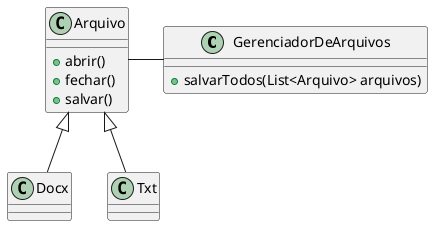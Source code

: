@startuml

top to bottom direction

class GerenciadorDeArquivos{
    + salvarTodos(List<Arquivo> arquivos)
}
class Arquivo{

    + abrir()
    + fechar()
    + salvar()

}
class Docx{


}
class Txt{

}

Arquivo - GerenciadorDeArquivos
Arquivo <|-- Docx
Arquivo <|-- Txt


@enduml
